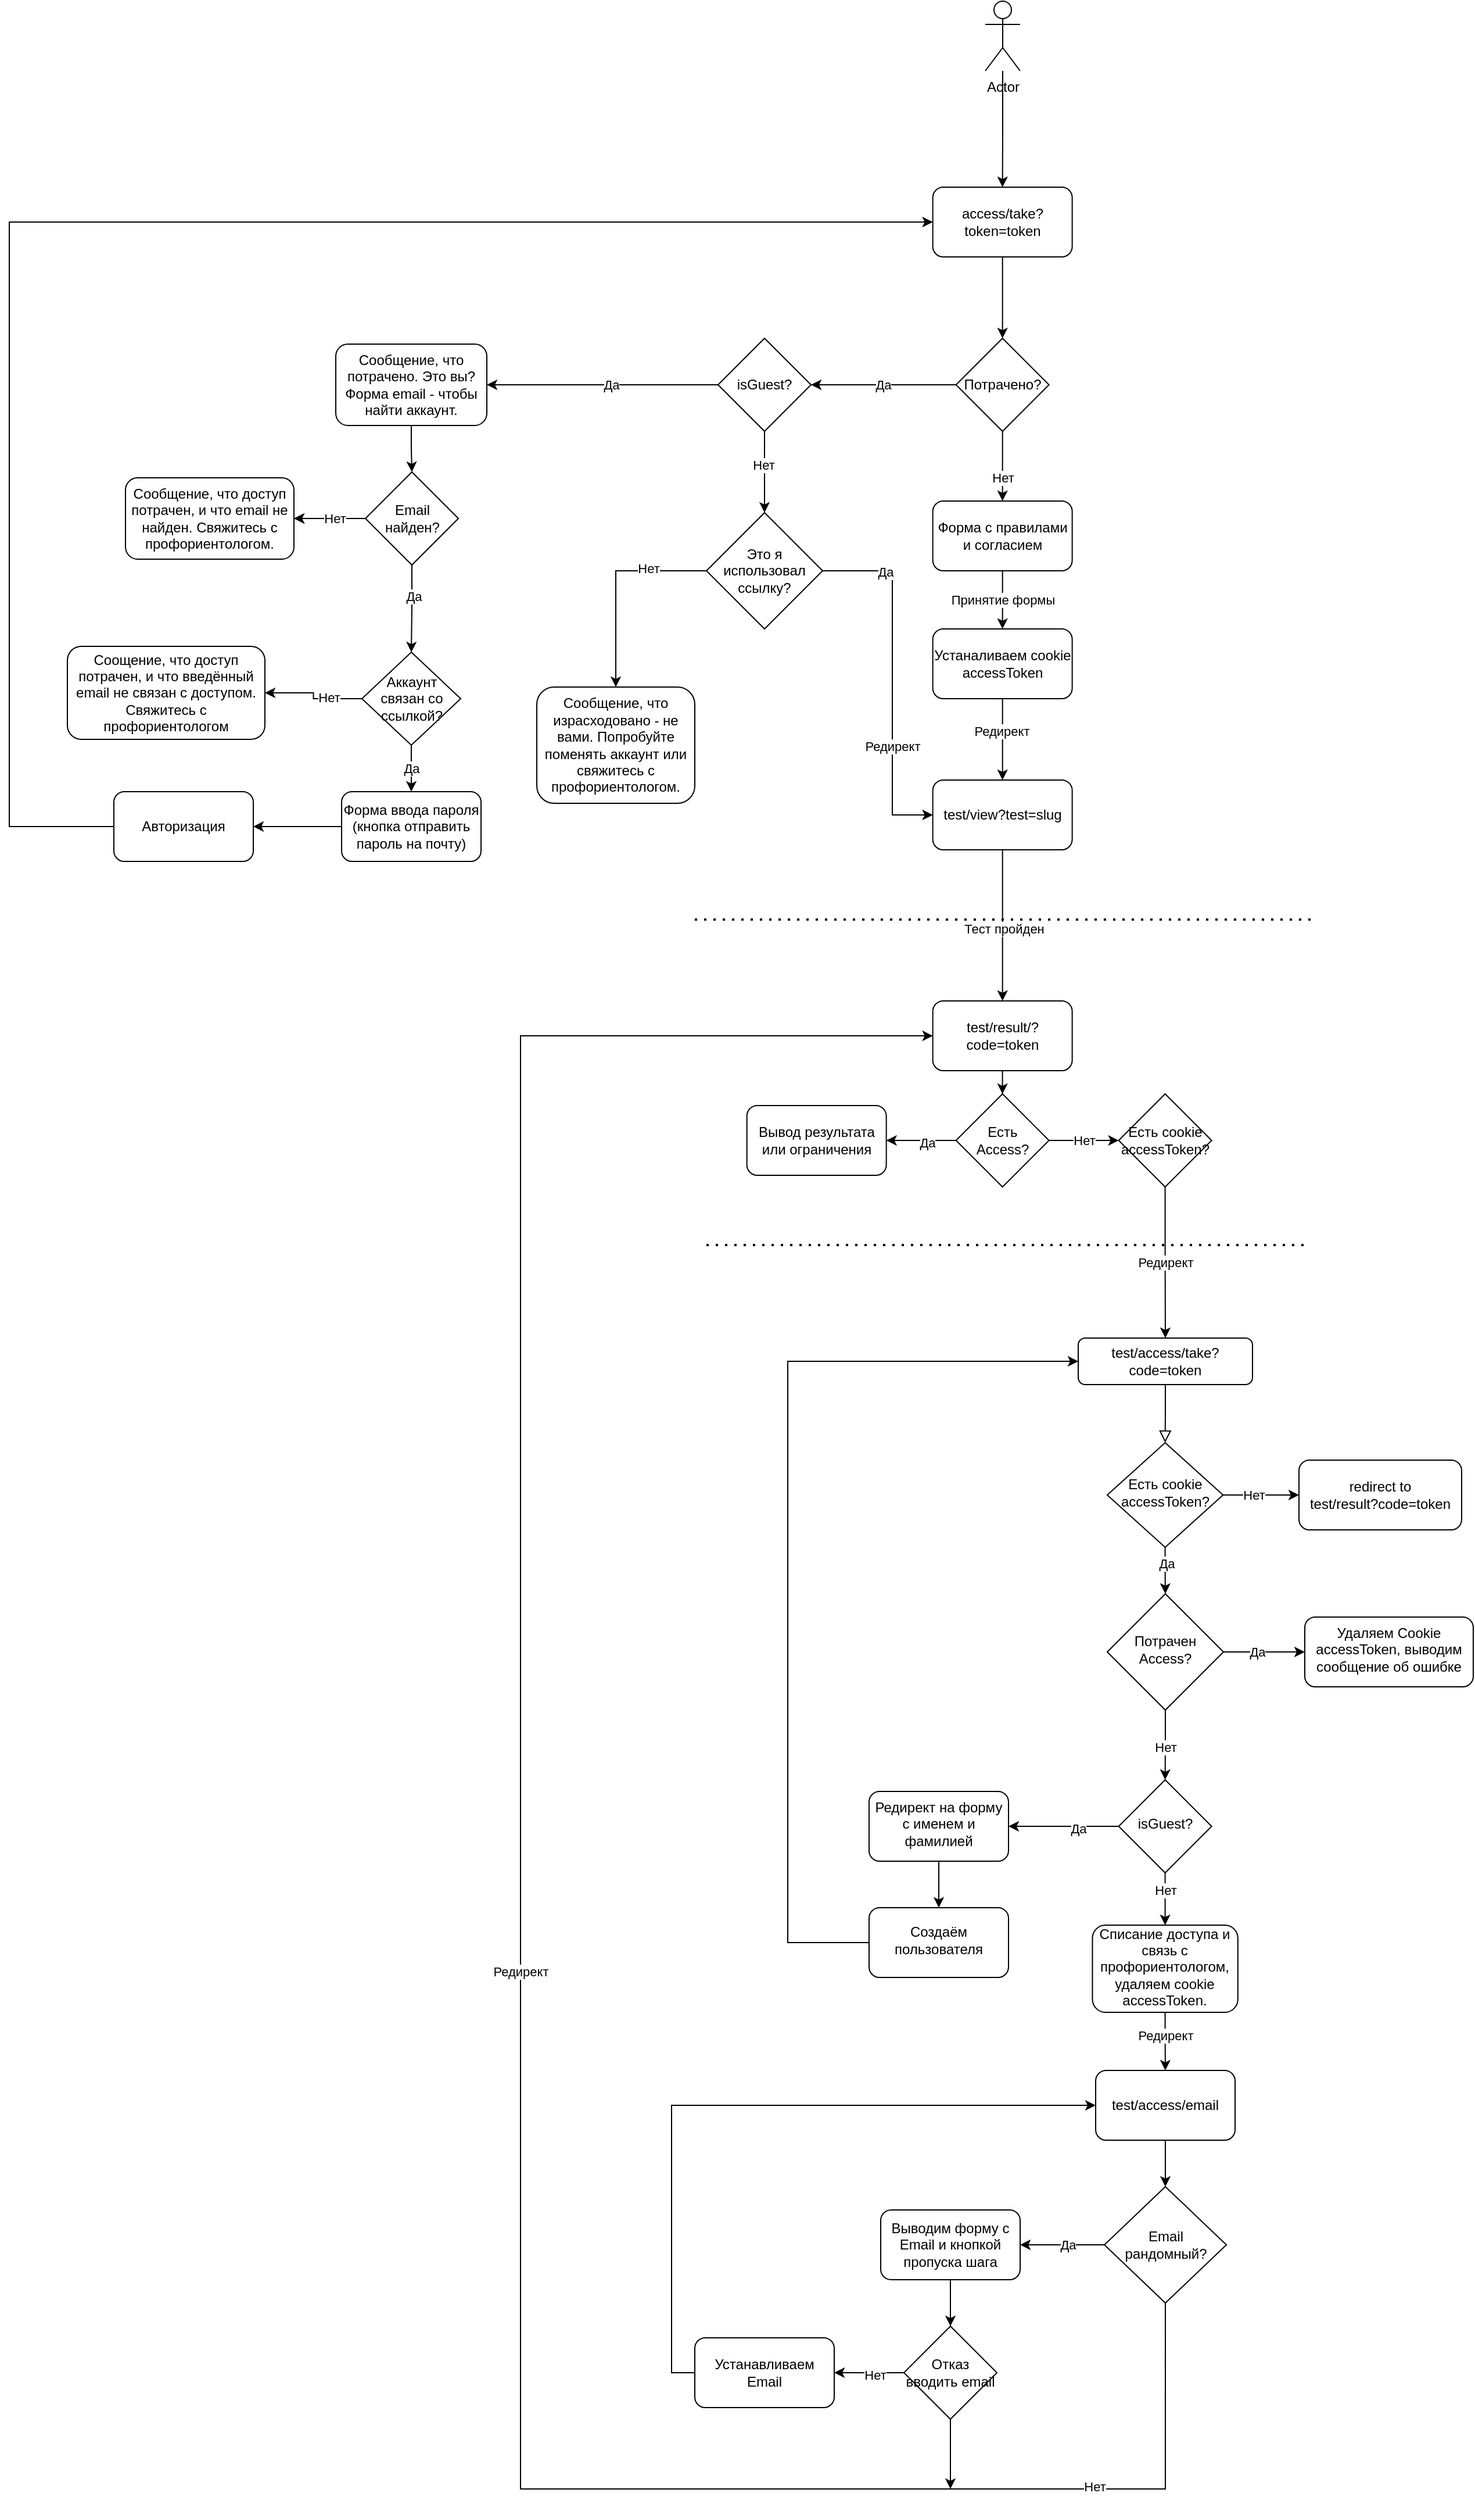 <mxfile version="21.0.8" type="github">
  <diagram id="C5RBs43oDa-KdzZeNtuy" name="Page-1">
    <mxGraphModel dx="3553" dy="2609" grid="1" gridSize="10" guides="1" tooltips="1" connect="1" arrows="1" fold="1" page="1" pageScale="1" pageWidth="827" pageHeight="1169" math="0" shadow="0">
      <root>
        <mxCell id="WIyWlLk6GJQsqaUBKTNV-0" />
        <mxCell id="WIyWlLk6GJQsqaUBKTNV-1" parent="WIyWlLk6GJQsqaUBKTNV-0" />
        <mxCell id="WIyWlLk6GJQsqaUBKTNV-2" value="" style="rounded=0;html=1;jettySize=auto;orthogonalLoop=1;fontSize=11;endArrow=block;endFill=0;endSize=8;strokeWidth=1;shadow=0;labelBackgroundColor=none;edgeStyle=orthogonalEdgeStyle;" parent="WIyWlLk6GJQsqaUBKTNV-1" source="WIyWlLk6GJQsqaUBKTNV-3" target="WIyWlLk6GJQsqaUBKTNV-6" edge="1">
          <mxGeometry relative="1" as="geometry" />
        </mxCell>
        <mxCell id="WIyWlLk6GJQsqaUBKTNV-3" value="test/access/take?code=token" style="rounded=1;whiteSpace=wrap;html=1;fontSize=12;glass=0;strokeWidth=1;shadow=0;" parent="WIyWlLk6GJQsqaUBKTNV-1" vertex="1">
          <mxGeometry x="160" y="80" width="150" height="40" as="geometry" />
        </mxCell>
        <mxCell id="BWST9lLjDUH9vXqFFpro-1" value="" style="edgeStyle=orthogonalEdgeStyle;rounded=0;orthogonalLoop=1;jettySize=auto;html=1;" edge="1" parent="WIyWlLk6GJQsqaUBKTNV-1" source="WIyWlLk6GJQsqaUBKTNV-6" target="BWST9lLjDUH9vXqFFpro-0">
          <mxGeometry relative="1" as="geometry" />
        </mxCell>
        <mxCell id="BWST9lLjDUH9vXqFFpro-2" value="Нет" style="edgeLabel;html=1;align=center;verticalAlign=middle;resizable=0;points=[];" vertex="1" connectable="0" parent="BWST9lLjDUH9vXqFFpro-1">
          <mxGeometry x="-0.184" relative="1" as="geometry">
            <mxPoint as="offset" />
          </mxGeometry>
        </mxCell>
        <mxCell id="BWST9lLjDUH9vXqFFpro-18" value="" style="edgeStyle=orthogonalEdgeStyle;rounded=0;orthogonalLoop=1;jettySize=auto;html=1;" edge="1" parent="WIyWlLk6GJQsqaUBKTNV-1" source="WIyWlLk6GJQsqaUBKTNV-6" target="WIyWlLk6GJQsqaUBKTNV-10">
          <mxGeometry relative="1" as="geometry" />
        </mxCell>
        <mxCell id="BWST9lLjDUH9vXqFFpro-19" value="Да" style="edgeLabel;html=1;align=center;verticalAlign=middle;resizable=0;points=[];" vertex="1" connectable="0" parent="BWST9lLjDUH9vXqFFpro-18">
          <mxGeometry x="-0.318" y="1" relative="1" as="geometry">
            <mxPoint as="offset" />
          </mxGeometry>
        </mxCell>
        <mxCell id="WIyWlLk6GJQsqaUBKTNV-6" value="Есть cookie accessToken?" style="rhombus;whiteSpace=wrap;html=1;shadow=0;fontFamily=Helvetica;fontSize=12;align=center;strokeWidth=1;spacing=6;spacingTop=-4;" parent="WIyWlLk6GJQsqaUBKTNV-1" vertex="1">
          <mxGeometry x="185" y="170" width="99.64" height="90" as="geometry" />
        </mxCell>
        <mxCell id="BWST9lLjDUH9vXqFFpro-7" value="" style="edgeStyle=orthogonalEdgeStyle;rounded=0;orthogonalLoop=1;jettySize=auto;html=1;" edge="1" parent="WIyWlLk6GJQsqaUBKTNV-1" source="WIyWlLk6GJQsqaUBKTNV-10" target="BWST9lLjDUH9vXqFFpro-6">
          <mxGeometry relative="1" as="geometry" />
        </mxCell>
        <mxCell id="BWST9lLjDUH9vXqFFpro-8" value="Да" style="edgeLabel;html=1;align=center;verticalAlign=middle;resizable=0;points=[];" vertex="1" connectable="0" parent="BWST9lLjDUH9vXqFFpro-7">
          <mxGeometry x="-0.189" relative="1" as="geometry">
            <mxPoint as="offset" />
          </mxGeometry>
        </mxCell>
        <mxCell id="BWST9lLjDUH9vXqFFpro-10" value="" style="edgeStyle=orthogonalEdgeStyle;rounded=0;orthogonalLoop=1;jettySize=auto;html=1;" edge="1" parent="WIyWlLk6GJQsqaUBKTNV-1" source="WIyWlLk6GJQsqaUBKTNV-10" target="BWST9lLjDUH9vXqFFpro-9">
          <mxGeometry relative="1" as="geometry" />
        </mxCell>
        <mxCell id="BWST9lLjDUH9vXqFFpro-11" value="Нет" style="edgeLabel;html=1;align=center;verticalAlign=middle;resizable=0;points=[];" vertex="1" connectable="0" parent="BWST9lLjDUH9vXqFFpro-10">
          <mxGeometry x="0.056" relative="1" as="geometry">
            <mxPoint as="offset" />
          </mxGeometry>
        </mxCell>
        <mxCell id="WIyWlLk6GJQsqaUBKTNV-10" value="Потрачен Access?" style="rhombus;whiteSpace=wrap;html=1;shadow=0;fontFamily=Helvetica;fontSize=12;align=center;strokeWidth=1;spacing=6;spacingTop=-4;" parent="WIyWlLk6GJQsqaUBKTNV-1" vertex="1">
          <mxGeometry x="185" y="300" width="100" height="100" as="geometry" />
        </mxCell>
        <mxCell id="BWST9lLjDUH9vXqFFpro-0" value="redirect to&lt;br&gt;test/result?code=token" style="rounded=1;whiteSpace=wrap;html=1;" vertex="1" parent="WIyWlLk6GJQsqaUBKTNV-1">
          <mxGeometry x="350" y="185" width="140" height="60" as="geometry" />
        </mxCell>
        <mxCell id="BWST9lLjDUH9vXqFFpro-6" value="Удаляем Cookie accessToken, выводим сообщение об ошибке" style="rounded=1;whiteSpace=wrap;html=1;shadow=0;strokeWidth=1;spacing=6;spacingTop=-4;" vertex="1" parent="WIyWlLk6GJQsqaUBKTNV-1">
          <mxGeometry x="355" y="320" width="145" height="60" as="geometry" />
        </mxCell>
        <mxCell id="BWST9lLjDUH9vXqFFpro-16" value="" style="edgeStyle=orthogonalEdgeStyle;rounded=0;orthogonalLoop=1;jettySize=auto;html=1;" edge="1" parent="WIyWlLk6GJQsqaUBKTNV-1" source="BWST9lLjDUH9vXqFFpro-9" target="BWST9lLjDUH9vXqFFpro-15">
          <mxGeometry relative="1" as="geometry" />
        </mxCell>
        <mxCell id="BWST9lLjDUH9vXqFFpro-17" value="Да" style="edgeLabel;html=1;align=center;verticalAlign=middle;resizable=0;points=[];" vertex="1" connectable="0" parent="BWST9lLjDUH9vXqFFpro-16">
          <mxGeometry x="-0.262" y="2" relative="1" as="geometry">
            <mxPoint as="offset" />
          </mxGeometry>
        </mxCell>
        <mxCell id="BWST9lLjDUH9vXqFFpro-24" value="" style="edgeStyle=orthogonalEdgeStyle;rounded=0;orthogonalLoop=1;jettySize=auto;html=1;" edge="1" parent="WIyWlLk6GJQsqaUBKTNV-1" source="BWST9lLjDUH9vXqFFpro-9" target="BWST9lLjDUH9vXqFFpro-22">
          <mxGeometry relative="1" as="geometry" />
        </mxCell>
        <mxCell id="BWST9lLjDUH9vXqFFpro-25" value="Нет" style="edgeLabel;html=1;align=center;verticalAlign=middle;resizable=0;points=[];" vertex="1" connectable="0" parent="BWST9lLjDUH9vXqFFpro-24">
          <mxGeometry x="-0.344" relative="1" as="geometry">
            <mxPoint as="offset" />
          </mxGeometry>
        </mxCell>
        <mxCell id="BWST9lLjDUH9vXqFFpro-9" value="isGuest?" style="rhombus;whiteSpace=wrap;html=1;shadow=0;strokeWidth=1;spacing=6;spacingTop=-4;" vertex="1" parent="WIyWlLk6GJQsqaUBKTNV-1">
          <mxGeometry x="194.82" y="460" width="80" height="80" as="geometry" />
        </mxCell>
        <mxCell id="BWST9lLjDUH9vXqFFpro-21" value="" style="edgeStyle=orthogonalEdgeStyle;rounded=0;orthogonalLoop=1;jettySize=auto;html=1;" edge="1" parent="WIyWlLk6GJQsqaUBKTNV-1" source="BWST9lLjDUH9vXqFFpro-15" target="BWST9lLjDUH9vXqFFpro-20">
          <mxGeometry relative="1" as="geometry" />
        </mxCell>
        <mxCell id="BWST9lLjDUH9vXqFFpro-15" value="Редирект на форму с именем и фамилией" style="rounded=1;whiteSpace=wrap;html=1;shadow=0;strokeWidth=1;spacing=6;spacingTop=-4;" vertex="1" parent="WIyWlLk6GJQsqaUBKTNV-1">
          <mxGeometry x="-20.0" y="470" width="120" height="60" as="geometry" />
        </mxCell>
        <mxCell id="BWST9lLjDUH9vXqFFpro-28" style="edgeStyle=orthogonalEdgeStyle;rounded=0;orthogonalLoop=1;jettySize=auto;html=1;exitX=0;exitY=0.25;exitDx=0;exitDy=0;entryX=0;entryY=0.5;entryDx=0;entryDy=0;" edge="1" parent="WIyWlLk6GJQsqaUBKTNV-1" source="BWST9lLjDUH9vXqFFpro-20" target="WIyWlLk6GJQsqaUBKTNV-3">
          <mxGeometry relative="1" as="geometry">
            <mxPoint x="-30" y="100" as="targetPoint" />
            <Array as="points">
              <mxPoint x="15" y="585" />
              <mxPoint x="15" y="600" />
              <mxPoint x="-90" y="600" />
              <mxPoint x="-90" y="100" />
            </Array>
          </mxGeometry>
        </mxCell>
        <mxCell id="BWST9lLjDUH9vXqFFpro-20" value="Создаём пользователя" style="rounded=1;whiteSpace=wrap;html=1;shadow=0;strokeWidth=1;spacing=6;spacingTop=-4;" vertex="1" parent="WIyWlLk6GJQsqaUBKTNV-1">
          <mxGeometry x="-20.0" y="570" width="120" height="60" as="geometry" />
        </mxCell>
        <mxCell id="BWST9lLjDUH9vXqFFpro-47" value="" style="edgeStyle=orthogonalEdgeStyle;rounded=0;orthogonalLoop=1;jettySize=auto;html=1;" edge="1" parent="WIyWlLk6GJQsqaUBKTNV-1" source="BWST9lLjDUH9vXqFFpro-22" target="BWST9lLjDUH9vXqFFpro-46">
          <mxGeometry relative="1" as="geometry" />
        </mxCell>
        <mxCell id="BWST9lLjDUH9vXqFFpro-71" value="Редирект" style="edgeLabel;html=1;align=center;verticalAlign=middle;resizable=0;points=[];" vertex="1" connectable="0" parent="BWST9lLjDUH9vXqFFpro-47">
          <mxGeometry x="-0.203" relative="1" as="geometry">
            <mxPoint as="offset" />
          </mxGeometry>
        </mxCell>
        <mxCell id="BWST9lLjDUH9vXqFFpro-22" value="Списание доступа и связь с профориентологом, удаляем cookie accessToken." style="rounded=1;whiteSpace=wrap;html=1;shadow=0;strokeWidth=1;spacing=6;spacingTop=-4;" vertex="1" parent="WIyWlLk6GJQsqaUBKTNV-1">
          <mxGeometry x="172.23" y="585" width="125.18" height="75" as="geometry" />
        </mxCell>
        <mxCell id="BWST9lLjDUH9vXqFFpro-36" value="" style="edgeStyle=orthogonalEdgeStyle;rounded=0;orthogonalLoop=1;jettySize=auto;html=1;" edge="1" parent="WIyWlLk6GJQsqaUBKTNV-1" source="BWST9lLjDUH9vXqFFpro-33" target="BWST9lLjDUH9vXqFFpro-35">
          <mxGeometry relative="1" as="geometry" />
        </mxCell>
        <mxCell id="BWST9lLjDUH9vXqFFpro-37" value="Да" style="edgeLabel;html=1;align=center;verticalAlign=middle;resizable=0;points=[];" vertex="1" connectable="0" parent="BWST9lLjDUH9vXqFFpro-36">
          <mxGeometry x="-0.113" relative="1" as="geometry">
            <mxPoint as="offset" />
          </mxGeometry>
        </mxCell>
        <mxCell id="BWST9lLjDUH9vXqFFpro-33" value="Email рандомный?" style="rhombus;whiteSpace=wrap;html=1;" vertex="1" parent="WIyWlLk6GJQsqaUBKTNV-1">
          <mxGeometry x="182.51" y="810" width="105" height="100" as="geometry" />
        </mxCell>
        <mxCell id="BWST9lLjDUH9vXqFFpro-42" value="" style="edgeStyle=orthogonalEdgeStyle;rounded=0;orthogonalLoop=1;jettySize=auto;html=1;" edge="1" parent="WIyWlLk6GJQsqaUBKTNV-1" source="BWST9lLjDUH9vXqFFpro-35" target="BWST9lLjDUH9vXqFFpro-41">
          <mxGeometry relative="1" as="geometry" />
        </mxCell>
        <mxCell id="BWST9lLjDUH9vXqFFpro-35" value="Выводим форму с Email и кнопкой пропуска шага" style="rounded=1;whiteSpace=wrap;html=1;" vertex="1" parent="WIyWlLk6GJQsqaUBKTNV-1">
          <mxGeometry x="-9.99" y="830" width="120" height="60" as="geometry" />
        </mxCell>
        <mxCell id="BWST9lLjDUH9vXqFFpro-44" value="" style="edgeStyle=orthogonalEdgeStyle;rounded=0;orthogonalLoop=1;jettySize=auto;html=1;" edge="1" parent="WIyWlLk6GJQsqaUBKTNV-1" source="BWST9lLjDUH9vXqFFpro-41" target="BWST9lLjDUH9vXqFFpro-43">
          <mxGeometry relative="1" as="geometry" />
        </mxCell>
        <mxCell id="BWST9lLjDUH9vXqFFpro-45" value="Нет" style="edgeLabel;html=1;align=center;verticalAlign=middle;resizable=0;points=[];" vertex="1" connectable="0" parent="BWST9lLjDUH9vXqFFpro-44">
          <mxGeometry x="-0.144" y="2" relative="1" as="geometry">
            <mxPoint as="offset" />
          </mxGeometry>
        </mxCell>
        <mxCell id="BWST9lLjDUH9vXqFFpro-138" style="edgeStyle=orthogonalEdgeStyle;rounded=0;orthogonalLoop=1;jettySize=auto;html=1;exitX=1;exitY=0.5;exitDx=0;exitDy=0;" edge="1" parent="WIyWlLk6GJQsqaUBKTNV-1" source="BWST9lLjDUH9vXqFFpro-41">
          <mxGeometry relative="1" as="geometry">
            <mxPoint x="50" y="1070" as="targetPoint" />
            <Array as="points">
              <mxPoint x="50" y="970" />
            </Array>
          </mxGeometry>
        </mxCell>
        <mxCell id="BWST9lLjDUH9vXqFFpro-139" value="Да" style="edgeLabel;html=1;align=center;verticalAlign=middle;resizable=0;points=[];" vertex="1" connectable="0" parent="BWST9lLjDUH9vXqFFpro-138">
          <mxGeometry x="-0.076" y="2" relative="1" as="geometry">
            <mxPoint as="offset" />
          </mxGeometry>
        </mxCell>
        <mxCell id="BWST9lLjDUH9vXqFFpro-41" value="Отказ вводить email" style="rhombus;whiteSpace=wrap;html=1;" vertex="1" parent="WIyWlLk6GJQsqaUBKTNV-1">
          <mxGeometry x="10.01" y="930" width="80" height="80" as="geometry" />
        </mxCell>
        <mxCell id="BWST9lLjDUH9vXqFFpro-49" style="edgeStyle=orthogonalEdgeStyle;rounded=0;orthogonalLoop=1;jettySize=auto;html=1;exitX=0;exitY=0.5;exitDx=0;exitDy=0;entryX=0;entryY=0.5;entryDx=0;entryDy=0;" edge="1" parent="WIyWlLk6GJQsqaUBKTNV-1" source="BWST9lLjDUH9vXqFFpro-43" target="BWST9lLjDUH9vXqFFpro-46">
          <mxGeometry relative="1" as="geometry" />
        </mxCell>
        <mxCell id="BWST9lLjDUH9vXqFFpro-43" value="Устанавливаем Email" style="rounded=1;whiteSpace=wrap;html=1;" vertex="1" parent="WIyWlLk6GJQsqaUBKTNV-1">
          <mxGeometry x="-169.99" y="940" width="120" height="60" as="geometry" />
        </mxCell>
        <mxCell id="BWST9lLjDUH9vXqFFpro-48" value="" style="edgeStyle=orthogonalEdgeStyle;rounded=0;orthogonalLoop=1;jettySize=auto;html=1;" edge="1" parent="WIyWlLk6GJQsqaUBKTNV-1" source="BWST9lLjDUH9vXqFFpro-46" target="BWST9lLjDUH9vXqFFpro-33">
          <mxGeometry relative="1" as="geometry" />
        </mxCell>
        <mxCell id="BWST9lLjDUH9vXqFFpro-46" value="test/access/email" style="rounded=1;whiteSpace=wrap;html=1;" vertex="1" parent="WIyWlLk6GJQsqaUBKTNV-1">
          <mxGeometry x="175.01" y="710" width="120" height="60" as="geometry" />
        </mxCell>
        <mxCell id="BWST9lLjDUH9vXqFFpro-133" value="Редирект" style="edgeStyle=orthogonalEdgeStyle;rounded=0;orthogonalLoop=1;jettySize=auto;html=1;exitX=0.5;exitY=1;exitDx=0;exitDy=0;entryX=0;entryY=0.5;entryDx=0;entryDy=0;" edge="1" parent="WIyWlLk6GJQsqaUBKTNV-1" source="BWST9lLjDUH9vXqFFpro-33" target="BWST9lLjDUH9vXqFFpro-108">
          <mxGeometry relative="1" as="geometry">
            <mxPoint x="-510.0" y="-200" as="targetPoint" />
            <mxPoint x="175.01" y="1380" as="sourcePoint" />
            <Array as="points">
              <mxPoint x="235" y="1070" />
              <mxPoint x="-320" y="1070" />
              <mxPoint x="-320" y="-180" />
            </Array>
          </mxGeometry>
        </mxCell>
        <mxCell id="BWST9lLjDUH9vXqFFpro-135" value="Нет" style="edgeLabel;html=1;align=center;verticalAlign=middle;resizable=0;points=[];" vertex="1" connectable="0" parent="BWST9lLjDUH9vXqFFpro-133">
          <mxGeometry x="-0.809" y="-2" relative="1" as="geometry">
            <mxPoint as="offset" />
          </mxGeometry>
        </mxCell>
        <mxCell id="BWST9lLjDUH9vXqFFpro-84" value="" style="edgeStyle=orthogonalEdgeStyle;rounded=0;orthogonalLoop=1;jettySize=auto;html=1;" edge="1" parent="WIyWlLk6GJQsqaUBKTNV-1" source="BWST9lLjDUH9vXqFFpro-82" target="BWST9lLjDUH9vXqFFpro-83">
          <mxGeometry relative="1" as="geometry" />
        </mxCell>
        <mxCell id="BWST9lLjDUH9vXqFFpro-82" value="access/take?token=token" style="rounded=1;whiteSpace=wrap;html=1;" vertex="1" parent="WIyWlLk6GJQsqaUBKTNV-1">
          <mxGeometry x="34.83" y="-910" width="120" height="60" as="geometry" />
        </mxCell>
        <mxCell id="BWST9lLjDUH9vXqFFpro-86" value="Да" style="edgeStyle=orthogonalEdgeStyle;rounded=0;orthogonalLoop=1;jettySize=auto;html=1;entryX=1;entryY=0.5;entryDx=0;entryDy=0;" edge="1" parent="WIyWlLk6GJQsqaUBKTNV-1" source="BWST9lLjDUH9vXqFFpro-83" target="BWST9lLjDUH9vXqFFpro-93">
          <mxGeometry relative="1" as="geometry">
            <mxPoint x="-39.99" y="-740" as="targetPoint" />
          </mxGeometry>
        </mxCell>
        <mxCell id="BWST9lLjDUH9vXqFFpro-89" value="" style="edgeStyle=orthogonalEdgeStyle;rounded=0;orthogonalLoop=1;jettySize=auto;html=1;" edge="1" parent="WIyWlLk6GJQsqaUBKTNV-1" source="BWST9lLjDUH9vXqFFpro-186" target="BWST9lLjDUH9vXqFFpro-88">
          <mxGeometry relative="1" as="geometry" />
        </mxCell>
        <mxCell id="BWST9lLjDUH9vXqFFpro-190" value="Принятие формы" style="edgeLabel;html=1;align=center;verticalAlign=middle;resizable=0;points=[];" vertex="1" connectable="0" parent="BWST9lLjDUH9vXqFFpro-89">
          <mxGeometry x="-0.026" relative="1" as="geometry">
            <mxPoint as="offset" />
          </mxGeometry>
        </mxCell>
        <mxCell id="BWST9lLjDUH9vXqFFpro-189" value="" style="edgeStyle=orthogonalEdgeStyle;rounded=0;orthogonalLoop=1;jettySize=auto;html=1;" edge="1" parent="WIyWlLk6GJQsqaUBKTNV-1" source="BWST9lLjDUH9vXqFFpro-83" target="BWST9lLjDUH9vXqFFpro-186">
          <mxGeometry relative="1" as="geometry" />
        </mxCell>
        <mxCell id="BWST9lLjDUH9vXqFFpro-201" value="Нет" style="edgeLabel;html=1;align=center;verticalAlign=middle;resizable=0;points=[];" vertex="1" connectable="0" parent="BWST9lLjDUH9vXqFFpro-189">
          <mxGeometry x="0.325" relative="1" as="geometry">
            <mxPoint as="offset" />
          </mxGeometry>
        </mxCell>
        <mxCell id="BWST9lLjDUH9vXqFFpro-83" value="Потрачено?" style="rhombus;whiteSpace=wrap;html=1;" vertex="1" parent="WIyWlLk6GJQsqaUBKTNV-1">
          <mxGeometry x="54.83" y="-780" width="80" height="80" as="geometry" />
        </mxCell>
        <mxCell id="BWST9lLjDUH9vXqFFpro-121" value="" style="edgeStyle=orthogonalEdgeStyle;rounded=0;orthogonalLoop=1;jettySize=auto;html=1;" edge="1" parent="WIyWlLk6GJQsqaUBKTNV-1" source="BWST9lLjDUH9vXqFFpro-88" target="BWST9lLjDUH9vXqFFpro-98">
          <mxGeometry relative="1" as="geometry" />
        </mxCell>
        <mxCell id="BWST9lLjDUH9vXqFFpro-122" value="Редирект" style="edgeLabel;html=1;align=center;verticalAlign=middle;resizable=0;points=[];" vertex="1" connectable="0" parent="BWST9lLjDUH9vXqFFpro-121">
          <mxGeometry x="-0.179" y="-1" relative="1" as="geometry">
            <mxPoint y="-1" as="offset" />
          </mxGeometry>
        </mxCell>
        <mxCell id="BWST9lLjDUH9vXqFFpro-88" value="Устаналиваем cookie accessToken" style="rounded=1;whiteSpace=wrap;html=1;" vertex="1" parent="WIyWlLk6GJQsqaUBKTNV-1">
          <mxGeometry x="34.83" y="-530" width="120" height="60" as="geometry" />
        </mxCell>
        <mxCell id="BWST9lLjDUH9vXqFFpro-95" value="" style="edgeStyle=orthogonalEdgeStyle;rounded=0;orthogonalLoop=1;jettySize=auto;html=1;" edge="1" parent="WIyWlLk6GJQsqaUBKTNV-1" source="BWST9lLjDUH9vXqFFpro-93" target="BWST9lLjDUH9vXqFFpro-94">
          <mxGeometry relative="1" as="geometry" />
        </mxCell>
        <mxCell id="BWST9lLjDUH9vXqFFpro-102" value="Нет" style="edgeLabel;html=1;align=center;verticalAlign=middle;resizable=0;points=[];" vertex="1" connectable="0" parent="BWST9lLjDUH9vXqFFpro-95">
          <mxGeometry x="-0.171" y="-1" relative="1" as="geometry">
            <mxPoint as="offset" />
          </mxGeometry>
        </mxCell>
        <mxCell id="BWST9lLjDUH9vXqFFpro-144" value="" style="edgeStyle=orthogonalEdgeStyle;rounded=0;orthogonalLoop=1;jettySize=auto;html=1;" edge="1" parent="WIyWlLk6GJQsqaUBKTNV-1" source="BWST9lLjDUH9vXqFFpro-93" target="BWST9lLjDUH9vXqFFpro-143">
          <mxGeometry relative="1" as="geometry" />
        </mxCell>
        <mxCell id="BWST9lLjDUH9vXqFFpro-149" value="Да" style="edgeLabel;html=1;align=center;verticalAlign=middle;resizable=0;points=[];" vertex="1" connectable="0" parent="BWST9lLjDUH9vXqFFpro-144">
          <mxGeometry x="-0.077" relative="1" as="geometry">
            <mxPoint as="offset" />
          </mxGeometry>
        </mxCell>
        <mxCell id="BWST9lLjDUH9vXqFFpro-93" value="isGuest?" style="rhombus;whiteSpace=wrap;html=1;" vertex="1" parent="WIyWlLk6GJQsqaUBKTNV-1">
          <mxGeometry x="-149.99" y="-780" width="80" height="80" as="geometry" />
        </mxCell>
        <mxCell id="BWST9lLjDUH9vXqFFpro-194" value="" style="edgeStyle=orthogonalEdgeStyle;rounded=0;orthogonalLoop=1;jettySize=auto;html=1;entryX=0;entryY=0.5;entryDx=0;entryDy=0;" edge="1" parent="WIyWlLk6GJQsqaUBKTNV-1" source="BWST9lLjDUH9vXqFFpro-94" target="BWST9lLjDUH9vXqFFpro-98">
          <mxGeometry relative="1" as="geometry">
            <Array as="points">
              <mxPoint y="-580" />
              <mxPoint y="-370" />
            </Array>
          </mxGeometry>
        </mxCell>
        <mxCell id="BWST9lLjDUH9vXqFFpro-195" value="Редирект" style="edgeLabel;html=1;align=center;verticalAlign=middle;resizable=0;points=[];" vertex="1" connectable="0" parent="BWST9lLjDUH9vXqFFpro-194">
          <mxGeometry x="0.384" relative="1" as="geometry">
            <mxPoint as="offset" />
          </mxGeometry>
        </mxCell>
        <mxCell id="BWST9lLjDUH9vXqFFpro-196" value="Да" style="edgeLabel;html=1;align=center;verticalAlign=middle;resizable=0;points=[];" vertex="1" connectable="0" parent="BWST9lLjDUH9vXqFFpro-194">
          <mxGeometry x="-0.646" y="-1" relative="1" as="geometry">
            <mxPoint as="offset" />
          </mxGeometry>
        </mxCell>
        <mxCell id="BWST9lLjDUH9vXqFFpro-199" value="" style="edgeStyle=orthogonalEdgeStyle;rounded=0;orthogonalLoop=1;jettySize=auto;html=1;" edge="1" parent="WIyWlLk6GJQsqaUBKTNV-1" source="BWST9lLjDUH9vXqFFpro-94" target="BWST9lLjDUH9vXqFFpro-198">
          <mxGeometry relative="1" as="geometry" />
        </mxCell>
        <mxCell id="BWST9lLjDUH9vXqFFpro-200" value="Нет" style="edgeLabel;html=1;align=center;verticalAlign=middle;resizable=0;points=[];" vertex="1" connectable="0" parent="BWST9lLjDUH9vXqFFpro-199">
          <mxGeometry x="-0.437" y="-2" relative="1" as="geometry">
            <mxPoint as="offset" />
          </mxGeometry>
        </mxCell>
        <mxCell id="BWST9lLjDUH9vXqFFpro-94" value="Это я использовал ссылку?" style="rhombus;whiteSpace=wrap;html=1;" vertex="1" parent="WIyWlLk6GJQsqaUBKTNV-1">
          <mxGeometry x="-159.99" y="-630" width="100" height="100" as="geometry" />
        </mxCell>
        <mxCell id="BWST9lLjDUH9vXqFFpro-123" style="edgeStyle=orthogonalEdgeStyle;rounded=0;orthogonalLoop=1;jettySize=auto;html=1;exitX=0.5;exitY=1;exitDx=0;exitDy=0;entryX=0.5;entryY=0;entryDx=0;entryDy=0;" edge="1" parent="WIyWlLk6GJQsqaUBKTNV-1" source="BWST9lLjDUH9vXqFFpro-98" target="BWST9lLjDUH9vXqFFpro-108">
          <mxGeometry relative="1" as="geometry" />
        </mxCell>
        <mxCell id="BWST9lLjDUH9vXqFFpro-125" value="Тест пройден" style="edgeLabel;html=1;align=center;verticalAlign=middle;resizable=0;points=[];" vertex="1" connectable="0" parent="BWST9lLjDUH9vXqFFpro-123">
          <mxGeometry x="0.048" y="1" relative="1" as="geometry">
            <mxPoint as="offset" />
          </mxGeometry>
        </mxCell>
        <mxCell id="BWST9lLjDUH9vXqFFpro-98" value="test/view?test=slug" style="rounded=1;whiteSpace=wrap;html=1;" vertex="1" parent="WIyWlLk6GJQsqaUBKTNV-1">
          <mxGeometry x="34.83" y="-400" width="120" height="60" as="geometry" />
        </mxCell>
        <mxCell id="BWST9lLjDUH9vXqFFpro-117" value="" style="edgeStyle=orthogonalEdgeStyle;rounded=0;orthogonalLoop=1;jettySize=auto;html=1;" edge="1" parent="WIyWlLk6GJQsqaUBKTNV-1" source="BWST9lLjDUH9vXqFFpro-108" target="BWST9lLjDUH9vXqFFpro-109">
          <mxGeometry relative="1" as="geometry" />
        </mxCell>
        <mxCell id="BWST9lLjDUH9vXqFFpro-108" value="test/result/?code=token" style="rounded=1;whiteSpace=wrap;html=1;" vertex="1" parent="WIyWlLk6GJQsqaUBKTNV-1">
          <mxGeometry x="34.83" y="-210" width="120" height="60" as="geometry" />
        </mxCell>
        <mxCell id="BWST9lLjDUH9vXqFFpro-111" value="" style="edgeStyle=orthogonalEdgeStyle;rounded=0;orthogonalLoop=1;jettySize=auto;html=1;" edge="1" parent="WIyWlLk6GJQsqaUBKTNV-1" source="BWST9lLjDUH9vXqFFpro-109" target="BWST9lLjDUH9vXqFFpro-110">
          <mxGeometry relative="1" as="geometry" />
        </mxCell>
        <mxCell id="BWST9lLjDUH9vXqFFpro-113" value="Да" style="edgeLabel;html=1;align=center;verticalAlign=middle;resizable=0;points=[];" vertex="1" connectable="0" parent="BWST9lLjDUH9vXqFFpro-111">
          <mxGeometry x="-0.147" y="2" relative="1" as="geometry">
            <mxPoint as="offset" />
          </mxGeometry>
        </mxCell>
        <mxCell id="BWST9lLjDUH9vXqFFpro-119" value="Нет" style="edgeStyle=orthogonalEdgeStyle;rounded=0;orthogonalLoop=1;jettySize=auto;html=1;" edge="1" parent="WIyWlLk6GJQsqaUBKTNV-1" source="BWST9lLjDUH9vXqFFpro-109" target="BWST9lLjDUH9vXqFFpro-118">
          <mxGeometry relative="1" as="geometry" />
        </mxCell>
        <mxCell id="BWST9lLjDUH9vXqFFpro-109" value="Есть &lt;br&gt;Access?" style="rhombus;whiteSpace=wrap;html=1;" vertex="1" parent="WIyWlLk6GJQsqaUBKTNV-1">
          <mxGeometry x="54.83" y="-130" width="80" height="80" as="geometry" />
        </mxCell>
        <mxCell id="BWST9lLjDUH9vXqFFpro-110" value="Вывод результата или ограничения" style="rounded=1;whiteSpace=wrap;html=1;" vertex="1" parent="WIyWlLk6GJQsqaUBKTNV-1">
          <mxGeometry x="-125.17" y="-120" width="120" height="60" as="geometry" />
        </mxCell>
        <mxCell id="BWST9lLjDUH9vXqFFpro-120" value="Редирект" style="edgeStyle=orthogonalEdgeStyle;rounded=0;orthogonalLoop=1;jettySize=auto;html=1;" edge="1" parent="WIyWlLk6GJQsqaUBKTNV-1" source="BWST9lLjDUH9vXqFFpro-118" target="WIyWlLk6GJQsqaUBKTNV-3">
          <mxGeometry relative="1" as="geometry" />
        </mxCell>
        <mxCell id="BWST9lLjDUH9vXqFFpro-118" value="Есть cookie accessToken?" style="rhombus;whiteSpace=wrap;html=1;" vertex="1" parent="WIyWlLk6GJQsqaUBKTNV-1">
          <mxGeometry x="194.82" y="-130" width="80" height="80" as="geometry" />
        </mxCell>
        <mxCell id="BWST9lLjDUH9vXqFFpro-126" value="" style="endArrow=none;dashed=1;html=1;dashPattern=1 3;strokeWidth=2;rounded=0;" edge="1" parent="WIyWlLk6GJQsqaUBKTNV-1">
          <mxGeometry width="50" height="50" relative="1" as="geometry">
            <mxPoint x="-170" y="-280" as="sourcePoint" />
            <mxPoint x="360" y="-280" as="targetPoint" />
          </mxGeometry>
        </mxCell>
        <mxCell id="BWST9lLjDUH9vXqFFpro-127" value="" style="endArrow=none;dashed=1;html=1;dashPattern=1 3;strokeWidth=2;rounded=0;" edge="1" parent="WIyWlLk6GJQsqaUBKTNV-1">
          <mxGeometry width="50" height="50" relative="1" as="geometry">
            <mxPoint x="-160" as="sourcePoint" />
            <mxPoint x="360" as="targetPoint" />
          </mxGeometry>
        </mxCell>
        <mxCell id="BWST9lLjDUH9vXqFFpro-153" value="" style="edgeStyle=orthogonalEdgeStyle;rounded=0;orthogonalLoop=1;jettySize=auto;html=1;" edge="1" parent="WIyWlLk6GJQsqaUBKTNV-1" source="BWST9lLjDUH9vXqFFpro-143" target="BWST9lLjDUH9vXqFFpro-152">
          <mxGeometry relative="1" as="geometry" />
        </mxCell>
        <mxCell id="BWST9lLjDUH9vXqFFpro-143" value="Сообщение, что потрачено. Это вы? Форма email - чтобы найти аккаунт." style="rounded=1;whiteSpace=wrap;html=1;" vertex="1" parent="WIyWlLk6GJQsqaUBKTNV-1">
          <mxGeometry x="-479" y="-775" width="130.01" height="70" as="geometry" />
        </mxCell>
        <mxCell id="BWST9lLjDUH9vXqFFpro-157" value="" style="edgeStyle=orthogonalEdgeStyle;rounded=0;orthogonalLoop=1;jettySize=auto;html=1;" edge="1" parent="WIyWlLk6GJQsqaUBKTNV-1" source="BWST9lLjDUH9vXqFFpro-152" target="BWST9lLjDUH9vXqFFpro-156">
          <mxGeometry relative="1" as="geometry" />
        </mxCell>
        <mxCell id="BWST9lLjDUH9vXqFFpro-159" value="Да" style="edgeLabel;html=1;align=center;verticalAlign=middle;resizable=0;points=[];" vertex="1" connectable="0" parent="BWST9lLjDUH9vXqFFpro-157">
          <mxGeometry x="-0.298" y="1" relative="1" as="geometry">
            <mxPoint as="offset" />
          </mxGeometry>
        </mxCell>
        <mxCell id="BWST9lLjDUH9vXqFFpro-172" value="" style="edgeStyle=orthogonalEdgeStyle;rounded=0;orthogonalLoop=1;jettySize=auto;html=1;" edge="1" parent="WIyWlLk6GJQsqaUBKTNV-1" source="BWST9lLjDUH9vXqFFpro-152" target="BWST9lLjDUH9vXqFFpro-171">
          <mxGeometry relative="1" as="geometry" />
        </mxCell>
        <mxCell id="BWST9lLjDUH9vXqFFpro-173" value="" style="edgeStyle=orthogonalEdgeStyle;rounded=0;orthogonalLoop=1;jettySize=auto;html=1;" edge="1" parent="WIyWlLk6GJQsqaUBKTNV-1" source="BWST9lLjDUH9vXqFFpro-152" target="BWST9lLjDUH9vXqFFpro-171">
          <mxGeometry relative="1" as="geometry" />
        </mxCell>
        <mxCell id="BWST9lLjDUH9vXqFFpro-174" value="Нет" style="edgeLabel;html=1;align=center;verticalAlign=middle;resizable=0;points=[];" vertex="1" connectable="0" parent="BWST9lLjDUH9vXqFFpro-173">
          <mxGeometry x="-0.136" relative="1" as="geometry">
            <mxPoint as="offset" />
          </mxGeometry>
        </mxCell>
        <mxCell id="BWST9lLjDUH9vXqFFpro-152" value="Email найден?" style="rhombus;whiteSpace=wrap;html=1;" vertex="1" parent="WIyWlLk6GJQsqaUBKTNV-1">
          <mxGeometry x="-453.5" y="-665" width="80" height="80" as="geometry" />
        </mxCell>
        <mxCell id="BWST9lLjDUH9vXqFFpro-166" value="Да" style="edgeStyle=orthogonalEdgeStyle;rounded=0;orthogonalLoop=1;jettySize=auto;html=1;" edge="1" parent="WIyWlLk6GJQsqaUBKTNV-1" source="BWST9lLjDUH9vXqFFpro-156" target="BWST9lLjDUH9vXqFFpro-165">
          <mxGeometry relative="1" as="geometry" />
        </mxCell>
        <mxCell id="BWST9lLjDUH9vXqFFpro-184" value="" style="edgeStyle=orthogonalEdgeStyle;rounded=0;orthogonalLoop=1;jettySize=auto;html=1;" edge="1" parent="WIyWlLk6GJQsqaUBKTNV-1" source="BWST9lLjDUH9vXqFFpro-156" target="BWST9lLjDUH9vXqFFpro-183">
          <mxGeometry relative="1" as="geometry" />
        </mxCell>
        <mxCell id="BWST9lLjDUH9vXqFFpro-185" value="Нет" style="edgeLabel;html=1;align=center;verticalAlign=middle;resizable=0;points=[];" vertex="1" connectable="0" parent="BWST9lLjDUH9vXqFFpro-184">
          <mxGeometry x="-0.352" y="-1" relative="1" as="geometry">
            <mxPoint as="offset" />
          </mxGeometry>
        </mxCell>
        <mxCell id="BWST9lLjDUH9vXqFFpro-156" value="Аккаунт связан со ссылкой?" style="rhombus;whiteSpace=wrap;html=1;" vertex="1" parent="WIyWlLk6GJQsqaUBKTNV-1">
          <mxGeometry x="-456.49" y="-510" width="85" height="80" as="geometry" />
        </mxCell>
        <mxCell id="BWST9lLjDUH9vXqFFpro-169" value="" style="edgeStyle=orthogonalEdgeStyle;rounded=0;orthogonalLoop=1;jettySize=auto;html=1;" edge="1" parent="WIyWlLk6GJQsqaUBKTNV-1" source="BWST9lLjDUH9vXqFFpro-165" target="BWST9lLjDUH9vXqFFpro-168">
          <mxGeometry relative="1" as="geometry" />
        </mxCell>
        <mxCell id="BWST9lLjDUH9vXqFFpro-165" value="Форма ввода пароля (кнопка отправить пароль на почту)" style="rounded=1;whiteSpace=wrap;html=1;" vertex="1" parent="WIyWlLk6GJQsqaUBKTNV-1">
          <mxGeometry x="-473.99" y="-390" width="120" height="60" as="geometry" />
        </mxCell>
        <mxCell id="BWST9lLjDUH9vXqFFpro-180" style="edgeStyle=orthogonalEdgeStyle;rounded=0;orthogonalLoop=1;jettySize=auto;html=1;exitX=0;exitY=0.5;exitDx=0;exitDy=0;entryX=0;entryY=0.5;entryDx=0;entryDy=0;" edge="1" parent="WIyWlLk6GJQsqaUBKTNV-1" source="BWST9lLjDUH9vXqFFpro-168" target="BWST9lLjDUH9vXqFFpro-82">
          <mxGeometry relative="1" as="geometry">
            <mxPoint x="-660" y="-800" as="targetPoint" />
            <Array as="points">
              <mxPoint x="-760" y="-360" />
              <mxPoint x="-760" y="-880" />
            </Array>
          </mxGeometry>
        </mxCell>
        <mxCell id="BWST9lLjDUH9vXqFFpro-168" value="Авторизация" style="rounded=1;whiteSpace=wrap;html=1;" vertex="1" parent="WIyWlLk6GJQsqaUBKTNV-1">
          <mxGeometry x="-670" y="-390" width="120" height="60" as="geometry" />
        </mxCell>
        <mxCell id="BWST9lLjDUH9vXqFFpro-171" value="Сообщение, что доступ потрачен, и что email не найден. Свяжитесь с профориентологом." style="rounded=1;whiteSpace=wrap;html=1;" vertex="1" parent="WIyWlLk6GJQsqaUBKTNV-1">
          <mxGeometry x="-660" y="-660" width="145" height="70" as="geometry" />
        </mxCell>
        <mxCell id="BWST9lLjDUH9vXqFFpro-176" style="edgeStyle=orthogonalEdgeStyle;rounded=0;orthogonalLoop=1;jettySize=auto;html=1;entryX=0.5;entryY=0;entryDx=0;entryDy=0;" edge="1" parent="WIyWlLk6GJQsqaUBKTNV-1" source="BWST9lLjDUH9vXqFFpro-175" target="BWST9lLjDUH9vXqFFpro-82">
          <mxGeometry relative="1" as="geometry" />
        </mxCell>
        <mxCell id="BWST9lLjDUH9vXqFFpro-175" value="Actor" style="shape=umlActor;verticalLabelPosition=bottom;verticalAlign=top;html=1;outlineConnect=0;" vertex="1" parent="WIyWlLk6GJQsqaUBKTNV-1">
          <mxGeometry x="80.01" y="-1070" width="30" height="60" as="geometry" />
        </mxCell>
        <mxCell id="BWST9lLjDUH9vXqFFpro-183" value="Соощение, что доступ потрачен, и что введённый email не связан с доступом. Свяжитесь с профориентологом" style="rounded=1;whiteSpace=wrap;html=1;" vertex="1" parent="WIyWlLk6GJQsqaUBKTNV-1">
          <mxGeometry x="-710" y="-515" width="170" height="80" as="geometry" />
        </mxCell>
        <mxCell id="BWST9lLjDUH9vXqFFpro-186" value="Форма с правилами и согласием" style="rounded=1;whiteSpace=wrap;html=1;" vertex="1" parent="WIyWlLk6GJQsqaUBKTNV-1">
          <mxGeometry x="34.83" y="-640" width="120" height="60" as="geometry" />
        </mxCell>
        <mxCell id="BWST9lLjDUH9vXqFFpro-198" value="Сообщение, что израсходовано - не вами. Попробуйте поменять аккаунт или свяжитесь с профориентологом." style="rounded=1;whiteSpace=wrap;html=1;" vertex="1" parent="WIyWlLk6GJQsqaUBKTNV-1">
          <mxGeometry x="-305.98" y="-480" width="135.99" height="100" as="geometry" />
        </mxCell>
      </root>
    </mxGraphModel>
  </diagram>
</mxfile>
